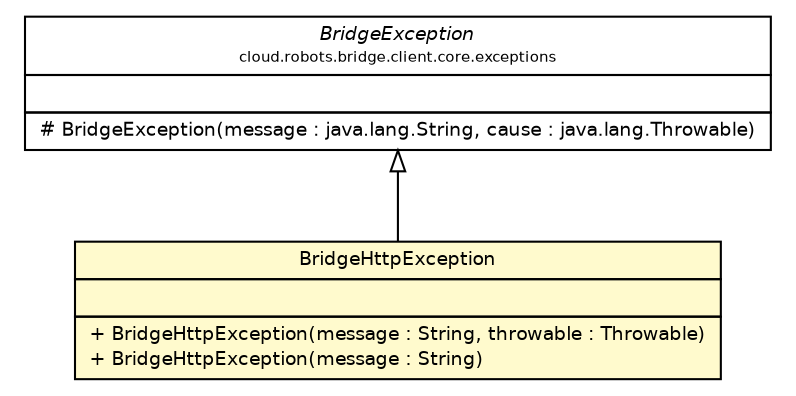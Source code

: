 #!/usr/local/bin/dot
#
# Class diagram 
# Generated by UMLGraph version R5_6-24-gf6e263 (http://www.umlgraph.org/)
#

digraph G {
	edge [fontname="Helvetica",fontsize=10,labelfontname="Helvetica",labelfontsize=10];
	node [fontname="Helvetica",fontsize=10,shape=plaintext];
	nodesep=0.25;
	ranksep=0.5;
	// cloud.robots.bridge.client.core.exceptions.BridgeException
	c228 [label=<<table title="cloud.robots.bridge.client.core.exceptions.BridgeException" border="0" cellborder="1" cellspacing="0" cellpadding="2" port="p" href="../../core/exceptions/BridgeException.html">
		<tr><td><table border="0" cellspacing="0" cellpadding="1">
<tr><td align="center" balign="center"><font face="Helvetica-Oblique"> BridgeException </font></td></tr>
<tr><td align="center" balign="center"><font point-size="7.0"> cloud.robots.bridge.client.core.exceptions </font></td></tr>
		</table></td></tr>
		<tr><td><table border="0" cellspacing="0" cellpadding="1">
<tr><td align="left" balign="left">  </td></tr>
		</table></td></tr>
		<tr><td><table border="0" cellspacing="0" cellpadding="1">
<tr><td align="left" balign="left"> # BridgeException(message : java.lang.String, cause : java.lang.Throwable) </td></tr>
		</table></td></tr>
		</table>>, URL="../../core/exceptions/BridgeException.html", fontname="Helvetica", fontcolor="black", fontsize=9.0];
	// cloud.robots.bridge.client.internal.exceptions.BridgeHttpException
	c235 [label=<<table title="cloud.robots.bridge.client.internal.exceptions.BridgeHttpException" border="0" cellborder="1" cellspacing="0" cellpadding="2" port="p" bgcolor="lemonChiffon" href="./BridgeHttpException.html">
		<tr><td><table border="0" cellspacing="0" cellpadding="1">
<tr><td align="center" balign="center"> BridgeHttpException </td></tr>
		</table></td></tr>
		<tr><td><table border="0" cellspacing="0" cellpadding="1">
<tr><td align="left" balign="left">  </td></tr>
		</table></td></tr>
		<tr><td><table border="0" cellspacing="0" cellpadding="1">
<tr><td align="left" balign="left"> + BridgeHttpException(message : String, throwable : Throwable) </td></tr>
<tr><td align="left" balign="left"> + BridgeHttpException(message : String) </td></tr>
		</table></td></tr>
		</table>>, URL="./BridgeHttpException.html", fontname="Helvetica", fontcolor="black", fontsize=9.0];
	//cloud.robots.bridge.client.internal.exceptions.BridgeHttpException extends cloud.robots.bridge.client.core.exceptions.BridgeException
	c228:p -> c235:p [dir=back,arrowtail=empty];
}


